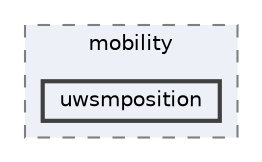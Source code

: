 digraph "uwsmposition"
{
 // LATEX_PDF_SIZE
  bgcolor="transparent";
  edge [fontname=Helvetica,fontsize=10,labelfontname=Helvetica,labelfontsize=10];
  node [fontname=Helvetica,fontsize=10,shape=box,height=0.2,width=0.4];
  compound=true
  subgraph clusterdir_741ab5b83fa2a202382e246d38fc7bcc {
    graph [ bgcolor="#edf0f7", pencolor="grey50", label="mobility", fontname=Helvetica,fontsize=10 style="filled,dashed", URL="dir_741ab5b83fa2a202382e246d38fc7bcc.html",tooltip=""]
  dir_794618f02e1aa293497c25d1417ac357 [label="uwsmposition", fillcolor="#edf0f7", color="grey25", style="filled,bold", URL="dir_794618f02e1aa293497c25d1417ac357.html",tooltip=""];
  }
}
